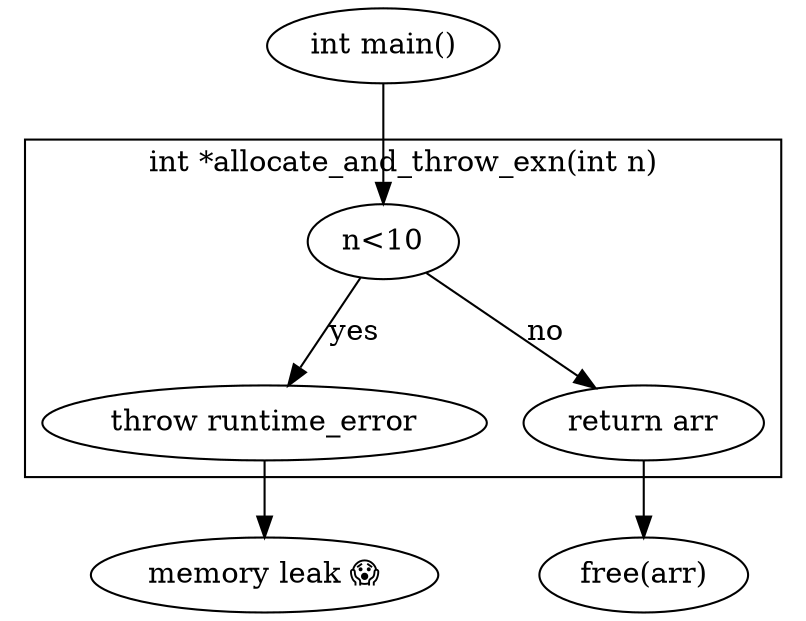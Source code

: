 digraph {
    main[label="int main()"]
    subgraph cluster_allocate_and_throw_exn_if_n_lt_10{
        label = "int *allocate_and_throw_exn(int n)"
        condition[label="n<10"]
        runtime_error[label="throw runtime_error"]
        ret[label="return arr"]
        condition -> runtime_error[label="yes"]
        condition ->  ret[label="no"]
    }
    free[label="free(arr)"]
    leak[label="memory leak 😱"]
    main ->  condition
    ret -> free
    runtime_error -> leak
}
